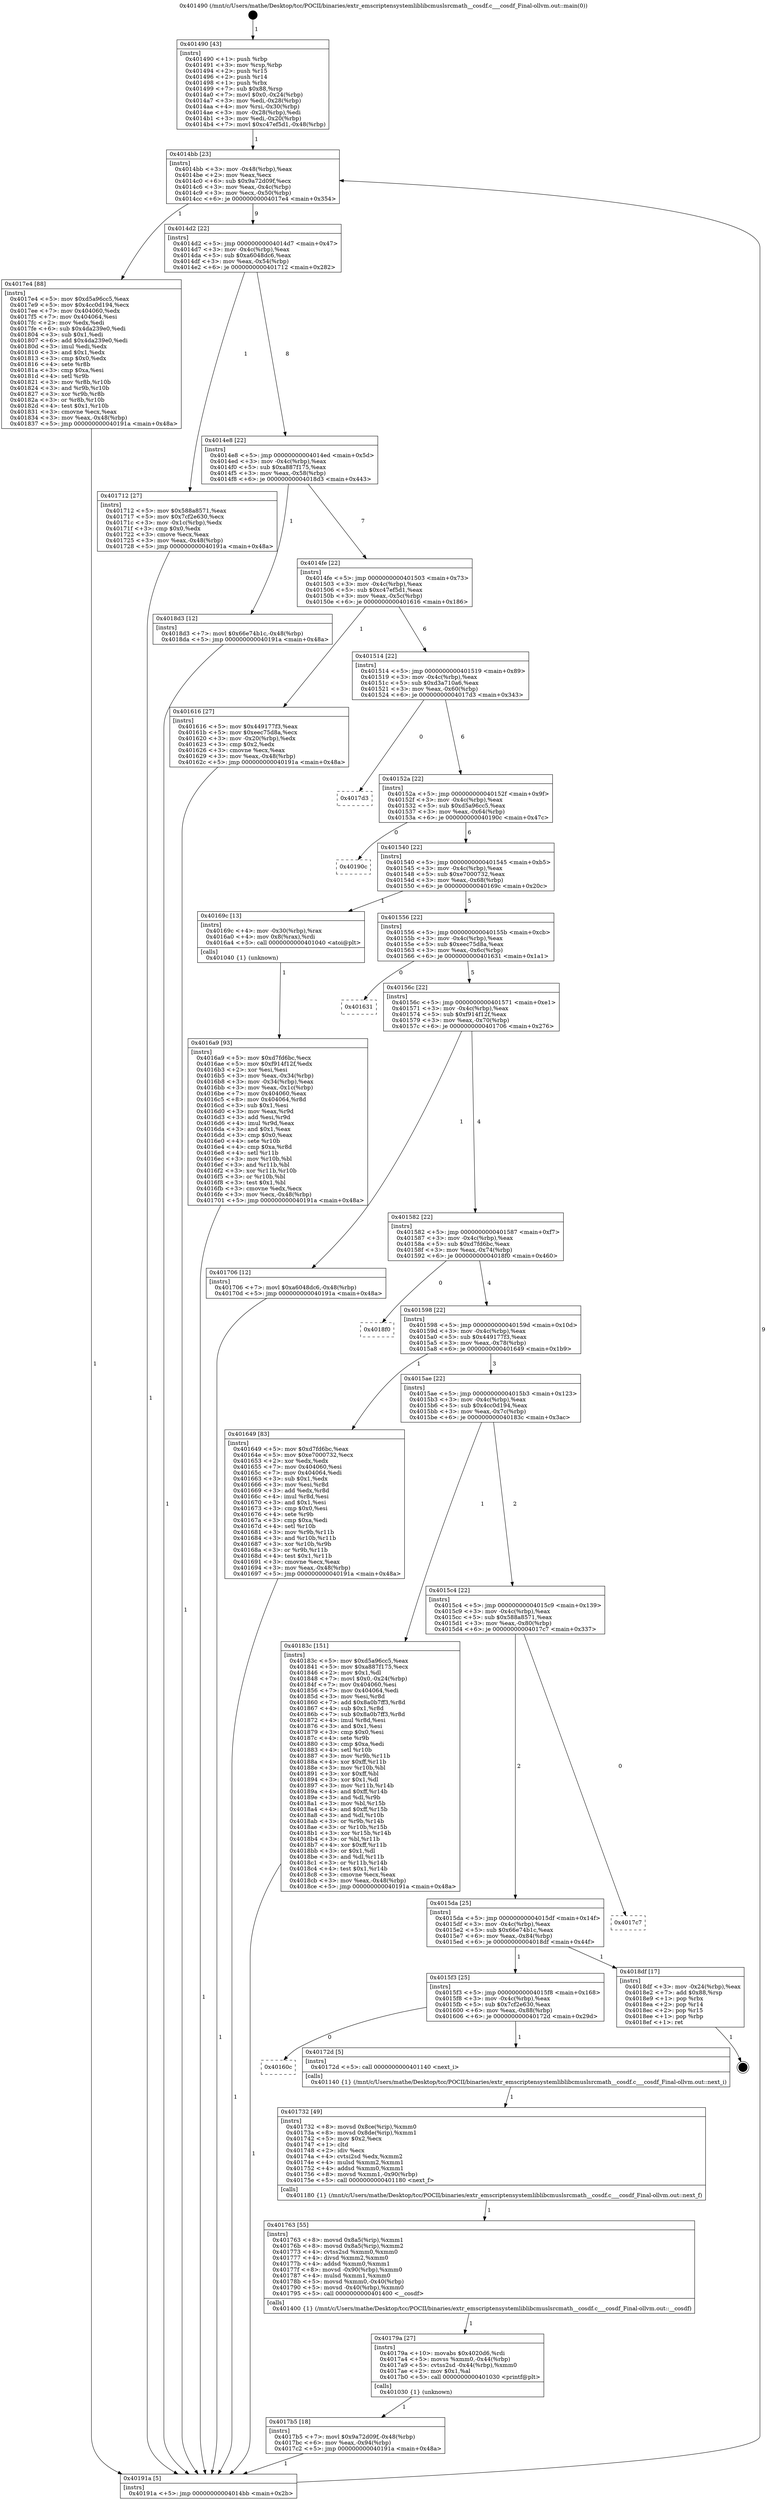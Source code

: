 digraph "0x401490" {
  label = "0x401490 (/mnt/c/Users/mathe/Desktop/tcc/POCII/binaries/extr_emscriptensystemliblibcmuslsrcmath__cosdf.c___cosdf_Final-ollvm.out::main(0))"
  labelloc = "t"
  node[shape=record]

  Entry [label="",width=0.3,height=0.3,shape=circle,fillcolor=black,style=filled]
  "0x4014bb" [label="{
     0x4014bb [23]\l
     | [instrs]\l
     &nbsp;&nbsp;0x4014bb \<+3\>: mov -0x48(%rbp),%eax\l
     &nbsp;&nbsp;0x4014be \<+2\>: mov %eax,%ecx\l
     &nbsp;&nbsp;0x4014c0 \<+6\>: sub $0x9a72d09f,%ecx\l
     &nbsp;&nbsp;0x4014c6 \<+3\>: mov %eax,-0x4c(%rbp)\l
     &nbsp;&nbsp;0x4014c9 \<+3\>: mov %ecx,-0x50(%rbp)\l
     &nbsp;&nbsp;0x4014cc \<+6\>: je 00000000004017e4 \<main+0x354\>\l
  }"]
  "0x4017e4" [label="{
     0x4017e4 [88]\l
     | [instrs]\l
     &nbsp;&nbsp;0x4017e4 \<+5\>: mov $0xd5a96cc5,%eax\l
     &nbsp;&nbsp;0x4017e9 \<+5\>: mov $0x4cc0d194,%ecx\l
     &nbsp;&nbsp;0x4017ee \<+7\>: mov 0x404060,%edx\l
     &nbsp;&nbsp;0x4017f5 \<+7\>: mov 0x404064,%esi\l
     &nbsp;&nbsp;0x4017fc \<+2\>: mov %edx,%edi\l
     &nbsp;&nbsp;0x4017fe \<+6\>: sub $0x4da239e0,%edi\l
     &nbsp;&nbsp;0x401804 \<+3\>: sub $0x1,%edi\l
     &nbsp;&nbsp;0x401807 \<+6\>: add $0x4da239e0,%edi\l
     &nbsp;&nbsp;0x40180d \<+3\>: imul %edi,%edx\l
     &nbsp;&nbsp;0x401810 \<+3\>: and $0x1,%edx\l
     &nbsp;&nbsp;0x401813 \<+3\>: cmp $0x0,%edx\l
     &nbsp;&nbsp;0x401816 \<+4\>: sete %r8b\l
     &nbsp;&nbsp;0x40181a \<+3\>: cmp $0xa,%esi\l
     &nbsp;&nbsp;0x40181d \<+4\>: setl %r9b\l
     &nbsp;&nbsp;0x401821 \<+3\>: mov %r8b,%r10b\l
     &nbsp;&nbsp;0x401824 \<+3\>: and %r9b,%r10b\l
     &nbsp;&nbsp;0x401827 \<+3\>: xor %r9b,%r8b\l
     &nbsp;&nbsp;0x40182a \<+3\>: or %r8b,%r10b\l
     &nbsp;&nbsp;0x40182d \<+4\>: test $0x1,%r10b\l
     &nbsp;&nbsp;0x401831 \<+3\>: cmovne %ecx,%eax\l
     &nbsp;&nbsp;0x401834 \<+3\>: mov %eax,-0x48(%rbp)\l
     &nbsp;&nbsp;0x401837 \<+5\>: jmp 000000000040191a \<main+0x48a\>\l
  }"]
  "0x4014d2" [label="{
     0x4014d2 [22]\l
     | [instrs]\l
     &nbsp;&nbsp;0x4014d2 \<+5\>: jmp 00000000004014d7 \<main+0x47\>\l
     &nbsp;&nbsp;0x4014d7 \<+3\>: mov -0x4c(%rbp),%eax\l
     &nbsp;&nbsp;0x4014da \<+5\>: sub $0xa6048dc6,%eax\l
     &nbsp;&nbsp;0x4014df \<+3\>: mov %eax,-0x54(%rbp)\l
     &nbsp;&nbsp;0x4014e2 \<+6\>: je 0000000000401712 \<main+0x282\>\l
  }"]
  Exit [label="",width=0.3,height=0.3,shape=circle,fillcolor=black,style=filled,peripheries=2]
  "0x401712" [label="{
     0x401712 [27]\l
     | [instrs]\l
     &nbsp;&nbsp;0x401712 \<+5\>: mov $0x588a8571,%eax\l
     &nbsp;&nbsp;0x401717 \<+5\>: mov $0x7cf2e630,%ecx\l
     &nbsp;&nbsp;0x40171c \<+3\>: mov -0x1c(%rbp),%edx\l
     &nbsp;&nbsp;0x40171f \<+3\>: cmp $0x0,%edx\l
     &nbsp;&nbsp;0x401722 \<+3\>: cmove %ecx,%eax\l
     &nbsp;&nbsp;0x401725 \<+3\>: mov %eax,-0x48(%rbp)\l
     &nbsp;&nbsp;0x401728 \<+5\>: jmp 000000000040191a \<main+0x48a\>\l
  }"]
  "0x4014e8" [label="{
     0x4014e8 [22]\l
     | [instrs]\l
     &nbsp;&nbsp;0x4014e8 \<+5\>: jmp 00000000004014ed \<main+0x5d\>\l
     &nbsp;&nbsp;0x4014ed \<+3\>: mov -0x4c(%rbp),%eax\l
     &nbsp;&nbsp;0x4014f0 \<+5\>: sub $0xa887f175,%eax\l
     &nbsp;&nbsp;0x4014f5 \<+3\>: mov %eax,-0x58(%rbp)\l
     &nbsp;&nbsp;0x4014f8 \<+6\>: je 00000000004018d3 \<main+0x443\>\l
  }"]
  "0x4017b5" [label="{
     0x4017b5 [18]\l
     | [instrs]\l
     &nbsp;&nbsp;0x4017b5 \<+7\>: movl $0x9a72d09f,-0x48(%rbp)\l
     &nbsp;&nbsp;0x4017bc \<+6\>: mov %eax,-0x94(%rbp)\l
     &nbsp;&nbsp;0x4017c2 \<+5\>: jmp 000000000040191a \<main+0x48a\>\l
  }"]
  "0x4018d3" [label="{
     0x4018d3 [12]\l
     | [instrs]\l
     &nbsp;&nbsp;0x4018d3 \<+7\>: movl $0x66e74b1c,-0x48(%rbp)\l
     &nbsp;&nbsp;0x4018da \<+5\>: jmp 000000000040191a \<main+0x48a\>\l
  }"]
  "0x4014fe" [label="{
     0x4014fe [22]\l
     | [instrs]\l
     &nbsp;&nbsp;0x4014fe \<+5\>: jmp 0000000000401503 \<main+0x73\>\l
     &nbsp;&nbsp;0x401503 \<+3\>: mov -0x4c(%rbp),%eax\l
     &nbsp;&nbsp;0x401506 \<+5\>: sub $0xc47ef5d1,%eax\l
     &nbsp;&nbsp;0x40150b \<+3\>: mov %eax,-0x5c(%rbp)\l
     &nbsp;&nbsp;0x40150e \<+6\>: je 0000000000401616 \<main+0x186\>\l
  }"]
  "0x40179a" [label="{
     0x40179a [27]\l
     | [instrs]\l
     &nbsp;&nbsp;0x40179a \<+10\>: movabs $0x4020d6,%rdi\l
     &nbsp;&nbsp;0x4017a4 \<+5\>: movss %xmm0,-0x44(%rbp)\l
     &nbsp;&nbsp;0x4017a9 \<+5\>: cvtss2sd -0x44(%rbp),%xmm0\l
     &nbsp;&nbsp;0x4017ae \<+2\>: mov $0x1,%al\l
     &nbsp;&nbsp;0x4017b0 \<+5\>: call 0000000000401030 \<printf@plt\>\l
     | [calls]\l
     &nbsp;&nbsp;0x401030 \{1\} (unknown)\l
  }"]
  "0x401616" [label="{
     0x401616 [27]\l
     | [instrs]\l
     &nbsp;&nbsp;0x401616 \<+5\>: mov $0x449177f3,%eax\l
     &nbsp;&nbsp;0x40161b \<+5\>: mov $0xeec75d8a,%ecx\l
     &nbsp;&nbsp;0x401620 \<+3\>: mov -0x20(%rbp),%edx\l
     &nbsp;&nbsp;0x401623 \<+3\>: cmp $0x2,%edx\l
     &nbsp;&nbsp;0x401626 \<+3\>: cmovne %ecx,%eax\l
     &nbsp;&nbsp;0x401629 \<+3\>: mov %eax,-0x48(%rbp)\l
     &nbsp;&nbsp;0x40162c \<+5\>: jmp 000000000040191a \<main+0x48a\>\l
  }"]
  "0x401514" [label="{
     0x401514 [22]\l
     | [instrs]\l
     &nbsp;&nbsp;0x401514 \<+5\>: jmp 0000000000401519 \<main+0x89\>\l
     &nbsp;&nbsp;0x401519 \<+3\>: mov -0x4c(%rbp),%eax\l
     &nbsp;&nbsp;0x40151c \<+5\>: sub $0xd3a710a6,%eax\l
     &nbsp;&nbsp;0x401521 \<+3\>: mov %eax,-0x60(%rbp)\l
     &nbsp;&nbsp;0x401524 \<+6\>: je 00000000004017d3 \<main+0x343\>\l
  }"]
  "0x40191a" [label="{
     0x40191a [5]\l
     | [instrs]\l
     &nbsp;&nbsp;0x40191a \<+5\>: jmp 00000000004014bb \<main+0x2b\>\l
  }"]
  "0x401490" [label="{
     0x401490 [43]\l
     | [instrs]\l
     &nbsp;&nbsp;0x401490 \<+1\>: push %rbp\l
     &nbsp;&nbsp;0x401491 \<+3\>: mov %rsp,%rbp\l
     &nbsp;&nbsp;0x401494 \<+2\>: push %r15\l
     &nbsp;&nbsp;0x401496 \<+2\>: push %r14\l
     &nbsp;&nbsp;0x401498 \<+1\>: push %rbx\l
     &nbsp;&nbsp;0x401499 \<+7\>: sub $0x88,%rsp\l
     &nbsp;&nbsp;0x4014a0 \<+7\>: movl $0x0,-0x24(%rbp)\l
     &nbsp;&nbsp;0x4014a7 \<+3\>: mov %edi,-0x28(%rbp)\l
     &nbsp;&nbsp;0x4014aa \<+4\>: mov %rsi,-0x30(%rbp)\l
     &nbsp;&nbsp;0x4014ae \<+3\>: mov -0x28(%rbp),%edi\l
     &nbsp;&nbsp;0x4014b1 \<+3\>: mov %edi,-0x20(%rbp)\l
     &nbsp;&nbsp;0x4014b4 \<+7\>: movl $0xc47ef5d1,-0x48(%rbp)\l
  }"]
  "0x401763" [label="{
     0x401763 [55]\l
     | [instrs]\l
     &nbsp;&nbsp;0x401763 \<+8\>: movsd 0x8a5(%rip),%xmm1\l
     &nbsp;&nbsp;0x40176b \<+8\>: movsd 0x8a5(%rip),%xmm2\l
     &nbsp;&nbsp;0x401773 \<+4\>: cvtss2sd %xmm0,%xmm0\l
     &nbsp;&nbsp;0x401777 \<+4\>: divsd %xmm2,%xmm0\l
     &nbsp;&nbsp;0x40177b \<+4\>: addsd %xmm0,%xmm1\l
     &nbsp;&nbsp;0x40177f \<+8\>: movsd -0x90(%rbp),%xmm0\l
     &nbsp;&nbsp;0x401787 \<+4\>: mulsd %xmm1,%xmm0\l
     &nbsp;&nbsp;0x40178b \<+5\>: movsd %xmm0,-0x40(%rbp)\l
     &nbsp;&nbsp;0x401790 \<+5\>: movsd -0x40(%rbp),%xmm0\l
     &nbsp;&nbsp;0x401795 \<+5\>: call 0000000000401400 \<__cosdf\>\l
     | [calls]\l
     &nbsp;&nbsp;0x401400 \{1\} (/mnt/c/Users/mathe/Desktop/tcc/POCII/binaries/extr_emscriptensystemliblibcmuslsrcmath__cosdf.c___cosdf_Final-ollvm.out::__cosdf)\l
  }"]
  "0x4017d3" [label="{
     0x4017d3\l
  }", style=dashed]
  "0x40152a" [label="{
     0x40152a [22]\l
     | [instrs]\l
     &nbsp;&nbsp;0x40152a \<+5\>: jmp 000000000040152f \<main+0x9f\>\l
     &nbsp;&nbsp;0x40152f \<+3\>: mov -0x4c(%rbp),%eax\l
     &nbsp;&nbsp;0x401532 \<+5\>: sub $0xd5a96cc5,%eax\l
     &nbsp;&nbsp;0x401537 \<+3\>: mov %eax,-0x64(%rbp)\l
     &nbsp;&nbsp;0x40153a \<+6\>: je 000000000040190c \<main+0x47c\>\l
  }"]
  "0x401732" [label="{
     0x401732 [49]\l
     | [instrs]\l
     &nbsp;&nbsp;0x401732 \<+8\>: movsd 0x8ce(%rip),%xmm0\l
     &nbsp;&nbsp;0x40173a \<+8\>: movsd 0x8de(%rip),%xmm1\l
     &nbsp;&nbsp;0x401742 \<+5\>: mov $0x2,%ecx\l
     &nbsp;&nbsp;0x401747 \<+1\>: cltd\l
     &nbsp;&nbsp;0x401748 \<+2\>: idiv %ecx\l
     &nbsp;&nbsp;0x40174a \<+4\>: cvtsi2sd %edx,%xmm2\l
     &nbsp;&nbsp;0x40174e \<+4\>: mulsd %xmm2,%xmm1\l
     &nbsp;&nbsp;0x401752 \<+4\>: addsd %xmm0,%xmm1\l
     &nbsp;&nbsp;0x401756 \<+8\>: movsd %xmm1,-0x90(%rbp)\l
     &nbsp;&nbsp;0x40175e \<+5\>: call 0000000000401180 \<next_f\>\l
     | [calls]\l
     &nbsp;&nbsp;0x401180 \{1\} (/mnt/c/Users/mathe/Desktop/tcc/POCII/binaries/extr_emscriptensystemliblibcmuslsrcmath__cosdf.c___cosdf_Final-ollvm.out::next_f)\l
  }"]
  "0x40190c" [label="{
     0x40190c\l
  }", style=dashed]
  "0x401540" [label="{
     0x401540 [22]\l
     | [instrs]\l
     &nbsp;&nbsp;0x401540 \<+5\>: jmp 0000000000401545 \<main+0xb5\>\l
     &nbsp;&nbsp;0x401545 \<+3\>: mov -0x4c(%rbp),%eax\l
     &nbsp;&nbsp;0x401548 \<+5\>: sub $0xe7000732,%eax\l
     &nbsp;&nbsp;0x40154d \<+3\>: mov %eax,-0x68(%rbp)\l
     &nbsp;&nbsp;0x401550 \<+6\>: je 000000000040169c \<main+0x20c\>\l
  }"]
  "0x40160c" [label="{
     0x40160c\l
  }", style=dashed]
  "0x40169c" [label="{
     0x40169c [13]\l
     | [instrs]\l
     &nbsp;&nbsp;0x40169c \<+4\>: mov -0x30(%rbp),%rax\l
     &nbsp;&nbsp;0x4016a0 \<+4\>: mov 0x8(%rax),%rdi\l
     &nbsp;&nbsp;0x4016a4 \<+5\>: call 0000000000401040 \<atoi@plt\>\l
     | [calls]\l
     &nbsp;&nbsp;0x401040 \{1\} (unknown)\l
  }"]
  "0x401556" [label="{
     0x401556 [22]\l
     | [instrs]\l
     &nbsp;&nbsp;0x401556 \<+5\>: jmp 000000000040155b \<main+0xcb\>\l
     &nbsp;&nbsp;0x40155b \<+3\>: mov -0x4c(%rbp),%eax\l
     &nbsp;&nbsp;0x40155e \<+5\>: sub $0xeec75d8a,%eax\l
     &nbsp;&nbsp;0x401563 \<+3\>: mov %eax,-0x6c(%rbp)\l
     &nbsp;&nbsp;0x401566 \<+6\>: je 0000000000401631 \<main+0x1a1\>\l
  }"]
  "0x40172d" [label="{
     0x40172d [5]\l
     | [instrs]\l
     &nbsp;&nbsp;0x40172d \<+5\>: call 0000000000401140 \<next_i\>\l
     | [calls]\l
     &nbsp;&nbsp;0x401140 \{1\} (/mnt/c/Users/mathe/Desktop/tcc/POCII/binaries/extr_emscriptensystemliblibcmuslsrcmath__cosdf.c___cosdf_Final-ollvm.out::next_i)\l
  }"]
  "0x401631" [label="{
     0x401631\l
  }", style=dashed]
  "0x40156c" [label="{
     0x40156c [22]\l
     | [instrs]\l
     &nbsp;&nbsp;0x40156c \<+5\>: jmp 0000000000401571 \<main+0xe1\>\l
     &nbsp;&nbsp;0x401571 \<+3\>: mov -0x4c(%rbp),%eax\l
     &nbsp;&nbsp;0x401574 \<+5\>: sub $0xf914f12f,%eax\l
     &nbsp;&nbsp;0x401579 \<+3\>: mov %eax,-0x70(%rbp)\l
     &nbsp;&nbsp;0x40157c \<+6\>: je 0000000000401706 \<main+0x276\>\l
  }"]
  "0x4015f3" [label="{
     0x4015f3 [25]\l
     | [instrs]\l
     &nbsp;&nbsp;0x4015f3 \<+5\>: jmp 00000000004015f8 \<main+0x168\>\l
     &nbsp;&nbsp;0x4015f8 \<+3\>: mov -0x4c(%rbp),%eax\l
     &nbsp;&nbsp;0x4015fb \<+5\>: sub $0x7cf2e630,%eax\l
     &nbsp;&nbsp;0x401600 \<+6\>: mov %eax,-0x88(%rbp)\l
     &nbsp;&nbsp;0x401606 \<+6\>: je 000000000040172d \<main+0x29d\>\l
  }"]
  "0x401706" [label="{
     0x401706 [12]\l
     | [instrs]\l
     &nbsp;&nbsp;0x401706 \<+7\>: movl $0xa6048dc6,-0x48(%rbp)\l
     &nbsp;&nbsp;0x40170d \<+5\>: jmp 000000000040191a \<main+0x48a\>\l
  }"]
  "0x401582" [label="{
     0x401582 [22]\l
     | [instrs]\l
     &nbsp;&nbsp;0x401582 \<+5\>: jmp 0000000000401587 \<main+0xf7\>\l
     &nbsp;&nbsp;0x401587 \<+3\>: mov -0x4c(%rbp),%eax\l
     &nbsp;&nbsp;0x40158a \<+5\>: sub $0xd7fd6bc,%eax\l
     &nbsp;&nbsp;0x40158f \<+3\>: mov %eax,-0x74(%rbp)\l
     &nbsp;&nbsp;0x401592 \<+6\>: je 00000000004018f0 \<main+0x460\>\l
  }"]
  "0x4018df" [label="{
     0x4018df [17]\l
     | [instrs]\l
     &nbsp;&nbsp;0x4018df \<+3\>: mov -0x24(%rbp),%eax\l
     &nbsp;&nbsp;0x4018e2 \<+7\>: add $0x88,%rsp\l
     &nbsp;&nbsp;0x4018e9 \<+1\>: pop %rbx\l
     &nbsp;&nbsp;0x4018ea \<+2\>: pop %r14\l
     &nbsp;&nbsp;0x4018ec \<+2\>: pop %r15\l
     &nbsp;&nbsp;0x4018ee \<+1\>: pop %rbp\l
     &nbsp;&nbsp;0x4018ef \<+1\>: ret\l
  }"]
  "0x4018f0" [label="{
     0x4018f0\l
  }", style=dashed]
  "0x401598" [label="{
     0x401598 [22]\l
     | [instrs]\l
     &nbsp;&nbsp;0x401598 \<+5\>: jmp 000000000040159d \<main+0x10d\>\l
     &nbsp;&nbsp;0x40159d \<+3\>: mov -0x4c(%rbp),%eax\l
     &nbsp;&nbsp;0x4015a0 \<+5\>: sub $0x449177f3,%eax\l
     &nbsp;&nbsp;0x4015a5 \<+3\>: mov %eax,-0x78(%rbp)\l
     &nbsp;&nbsp;0x4015a8 \<+6\>: je 0000000000401649 \<main+0x1b9\>\l
  }"]
  "0x4015da" [label="{
     0x4015da [25]\l
     | [instrs]\l
     &nbsp;&nbsp;0x4015da \<+5\>: jmp 00000000004015df \<main+0x14f\>\l
     &nbsp;&nbsp;0x4015df \<+3\>: mov -0x4c(%rbp),%eax\l
     &nbsp;&nbsp;0x4015e2 \<+5\>: sub $0x66e74b1c,%eax\l
     &nbsp;&nbsp;0x4015e7 \<+6\>: mov %eax,-0x84(%rbp)\l
     &nbsp;&nbsp;0x4015ed \<+6\>: je 00000000004018df \<main+0x44f\>\l
  }"]
  "0x401649" [label="{
     0x401649 [83]\l
     | [instrs]\l
     &nbsp;&nbsp;0x401649 \<+5\>: mov $0xd7fd6bc,%eax\l
     &nbsp;&nbsp;0x40164e \<+5\>: mov $0xe7000732,%ecx\l
     &nbsp;&nbsp;0x401653 \<+2\>: xor %edx,%edx\l
     &nbsp;&nbsp;0x401655 \<+7\>: mov 0x404060,%esi\l
     &nbsp;&nbsp;0x40165c \<+7\>: mov 0x404064,%edi\l
     &nbsp;&nbsp;0x401663 \<+3\>: sub $0x1,%edx\l
     &nbsp;&nbsp;0x401666 \<+3\>: mov %esi,%r8d\l
     &nbsp;&nbsp;0x401669 \<+3\>: add %edx,%r8d\l
     &nbsp;&nbsp;0x40166c \<+4\>: imul %r8d,%esi\l
     &nbsp;&nbsp;0x401670 \<+3\>: and $0x1,%esi\l
     &nbsp;&nbsp;0x401673 \<+3\>: cmp $0x0,%esi\l
     &nbsp;&nbsp;0x401676 \<+4\>: sete %r9b\l
     &nbsp;&nbsp;0x40167a \<+3\>: cmp $0xa,%edi\l
     &nbsp;&nbsp;0x40167d \<+4\>: setl %r10b\l
     &nbsp;&nbsp;0x401681 \<+3\>: mov %r9b,%r11b\l
     &nbsp;&nbsp;0x401684 \<+3\>: and %r10b,%r11b\l
     &nbsp;&nbsp;0x401687 \<+3\>: xor %r10b,%r9b\l
     &nbsp;&nbsp;0x40168a \<+3\>: or %r9b,%r11b\l
     &nbsp;&nbsp;0x40168d \<+4\>: test $0x1,%r11b\l
     &nbsp;&nbsp;0x401691 \<+3\>: cmovne %ecx,%eax\l
     &nbsp;&nbsp;0x401694 \<+3\>: mov %eax,-0x48(%rbp)\l
     &nbsp;&nbsp;0x401697 \<+5\>: jmp 000000000040191a \<main+0x48a\>\l
  }"]
  "0x4015ae" [label="{
     0x4015ae [22]\l
     | [instrs]\l
     &nbsp;&nbsp;0x4015ae \<+5\>: jmp 00000000004015b3 \<main+0x123\>\l
     &nbsp;&nbsp;0x4015b3 \<+3\>: mov -0x4c(%rbp),%eax\l
     &nbsp;&nbsp;0x4015b6 \<+5\>: sub $0x4cc0d194,%eax\l
     &nbsp;&nbsp;0x4015bb \<+3\>: mov %eax,-0x7c(%rbp)\l
     &nbsp;&nbsp;0x4015be \<+6\>: je 000000000040183c \<main+0x3ac\>\l
  }"]
  "0x4016a9" [label="{
     0x4016a9 [93]\l
     | [instrs]\l
     &nbsp;&nbsp;0x4016a9 \<+5\>: mov $0xd7fd6bc,%ecx\l
     &nbsp;&nbsp;0x4016ae \<+5\>: mov $0xf914f12f,%edx\l
     &nbsp;&nbsp;0x4016b3 \<+2\>: xor %esi,%esi\l
     &nbsp;&nbsp;0x4016b5 \<+3\>: mov %eax,-0x34(%rbp)\l
     &nbsp;&nbsp;0x4016b8 \<+3\>: mov -0x34(%rbp),%eax\l
     &nbsp;&nbsp;0x4016bb \<+3\>: mov %eax,-0x1c(%rbp)\l
     &nbsp;&nbsp;0x4016be \<+7\>: mov 0x404060,%eax\l
     &nbsp;&nbsp;0x4016c5 \<+8\>: mov 0x404064,%r8d\l
     &nbsp;&nbsp;0x4016cd \<+3\>: sub $0x1,%esi\l
     &nbsp;&nbsp;0x4016d0 \<+3\>: mov %eax,%r9d\l
     &nbsp;&nbsp;0x4016d3 \<+3\>: add %esi,%r9d\l
     &nbsp;&nbsp;0x4016d6 \<+4\>: imul %r9d,%eax\l
     &nbsp;&nbsp;0x4016da \<+3\>: and $0x1,%eax\l
     &nbsp;&nbsp;0x4016dd \<+3\>: cmp $0x0,%eax\l
     &nbsp;&nbsp;0x4016e0 \<+4\>: sete %r10b\l
     &nbsp;&nbsp;0x4016e4 \<+4\>: cmp $0xa,%r8d\l
     &nbsp;&nbsp;0x4016e8 \<+4\>: setl %r11b\l
     &nbsp;&nbsp;0x4016ec \<+3\>: mov %r10b,%bl\l
     &nbsp;&nbsp;0x4016ef \<+3\>: and %r11b,%bl\l
     &nbsp;&nbsp;0x4016f2 \<+3\>: xor %r11b,%r10b\l
     &nbsp;&nbsp;0x4016f5 \<+3\>: or %r10b,%bl\l
     &nbsp;&nbsp;0x4016f8 \<+3\>: test $0x1,%bl\l
     &nbsp;&nbsp;0x4016fb \<+3\>: cmovne %edx,%ecx\l
     &nbsp;&nbsp;0x4016fe \<+3\>: mov %ecx,-0x48(%rbp)\l
     &nbsp;&nbsp;0x401701 \<+5\>: jmp 000000000040191a \<main+0x48a\>\l
  }"]
  "0x4017c7" [label="{
     0x4017c7\l
  }", style=dashed]
  "0x40183c" [label="{
     0x40183c [151]\l
     | [instrs]\l
     &nbsp;&nbsp;0x40183c \<+5\>: mov $0xd5a96cc5,%eax\l
     &nbsp;&nbsp;0x401841 \<+5\>: mov $0xa887f175,%ecx\l
     &nbsp;&nbsp;0x401846 \<+2\>: mov $0x1,%dl\l
     &nbsp;&nbsp;0x401848 \<+7\>: movl $0x0,-0x24(%rbp)\l
     &nbsp;&nbsp;0x40184f \<+7\>: mov 0x404060,%esi\l
     &nbsp;&nbsp;0x401856 \<+7\>: mov 0x404064,%edi\l
     &nbsp;&nbsp;0x40185d \<+3\>: mov %esi,%r8d\l
     &nbsp;&nbsp;0x401860 \<+7\>: add $0x8a0b7ff3,%r8d\l
     &nbsp;&nbsp;0x401867 \<+4\>: sub $0x1,%r8d\l
     &nbsp;&nbsp;0x40186b \<+7\>: sub $0x8a0b7ff3,%r8d\l
     &nbsp;&nbsp;0x401872 \<+4\>: imul %r8d,%esi\l
     &nbsp;&nbsp;0x401876 \<+3\>: and $0x1,%esi\l
     &nbsp;&nbsp;0x401879 \<+3\>: cmp $0x0,%esi\l
     &nbsp;&nbsp;0x40187c \<+4\>: sete %r9b\l
     &nbsp;&nbsp;0x401880 \<+3\>: cmp $0xa,%edi\l
     &nbsp;&nbsp;0x401883 \<+4\>: setl %r10b\l
     &nbsp;&nbsp;0x401887 \<+3\>: mov %r9b,%r11b\l
     &nbsp;&nbsp;0x40188a \<+4\>: xor $0xff,%r11b\l
     &nbsp;&nbsp;0x40188e \<+3\>: mov %r10b,%bl\l
     &nbsp;&nbsp;0x401891 \<+3\>: xor $0xff,%bl\l
     &nbsp;&nbsp;0x401894 \<+3\>: xor $0x1,%dl\l
     &nbsp;&nbsp;0x401897 \<+3\>: mov %r11b,%r14b\l
     &nbsp;&nbsp;0x40189a \<+4\>: and $0xff,%r14b\l
     &nbsp;&nbsp;0x40189e \<+3\>: and %dl,%r9b\l
     &nbsp;&nbsp;0x4018a1 \<+3\>: mov %bl,%r15b\l
     &nbsp;&nbsp;0x4018a4 \<+4\>: and $0xff,%r15b\l
     &nbsp;&nbsp;0x4018a8 \<+3\>: and %dl,%r10b\l
     &nbsp;&nbsp;0x4018ab \<+3\>: or %r9b,%r14b\l
     &nbsp;&nbsp;0x4018ae \<+3\>: or %r10b,%r15b\l
     &nbsp;&nbsp;0x4018b1 \<+3\>: xor %r15b,%r14b\l
     &nbsp;&nbsp;0x4018b4 \<+3\>: or %bl,%r11b\l
     &nbsp;&nbsp;0x4018b7 \<+4\>: xor $0xff,%r11b\l
     &nbsp;&nbsp;0x4018bb \<+3\>: or $0x1,%dl\l
     &nbsp;&nbsp;0x4018be \<+3\>: and %dl,%r11b\l
     &nbsp;&nbsp;0x4018c1 \<+3\>: or %r11b,%r14b\l
     &nbsp;&nbsp;0x4018c4 \<+4\>: test $0x1,%r14b\l
     &nbsp;&nbsp;0x4018c8 \<+3\>: cmovne %ecx,%eax\l
     &nbsp;&nbsp;0x4018cb \<+3\>: mov %eax,-0x48(%rbp)\l
     &nbsp;&nbsp;0x4018ce \<+5\>: jmp 000000000040191a \<main+0x48a\>\l
  }"]
  "0x4015c4" [label="{
     0x4015c4 [22]\l
     | [instrs]\l
     &nbsp;&nbsp;0x4015c4 \<+5\>: jmp 00000000004015c9 \<main+0x139\>\l
     &nbsp;&nbsp;0x4015c9 \<+3\>: mov -0x4c(%rbp),%eax\l
     &nbsp;&nbsp;0x4015cc \<+5\>: sub $0x588a8571,%eax\l
     &nbsp;&nbsp;0x4015d1 \<+3\>: mov %eax,-0x80(%rbp)\l
     &nbsp;&nbsp;0x4015d4 \<+6\>: je 00000000004017c7 \<main+0x337\>\l
  }"]
  Entry -> "0x401490" [label=" 1"]
  "0x4014bb" -> "0x4017e4" [label=" 1"]
  "0x4014bb" -> "0x4014d2" [label=" 9"]
  "0x4018df" -> Exit [label=" 1"]
  "0x4014d2" -> "0x401712" [label=" 1"]
  "0x4014d2" -> "0x4014e8" [label=" 8"]
  "0x4018d3" -> "0x40191a" [label=" 1"]
  "0x4014e8" -> "0x4018d3" [label=" 1"]
  "0x4014e8" -> "0x4014fe" [label=" 7"]
  "0x40183c" -> "0x40191a" [label=" 1"]
  "0x4014fe" -> "0x401616" [label=" 1"]
  "0x4014fe" -> "0x401514" [label=" 6"]
  "0x401616" -> "0x40191a" [label=" 1"]
  "0x401490" -> "0x4014bb" [label=" 1"]
  "0x40191a" -> "0x4014bb" [label=" 9"]
  "0x4017e4" -> "0x40191a" [label=" 1"]
  "0x401514" -> "0x4017d3" [label=" 0"]
  "0x401514" -> "0x40152a" [label=" 6"]
  "0x4017b5" -> "0x40191a" [label=" 1"]
  "0x40152a" -> "0x40190c" [label=" 0"]
  "0x40152a" -> "0x401540" [label=" 6"]
  "0x40179a" -> "0x4017b5" [label=" 1"]
  "0x401540" -> "0x40169c" [label=" 1"]
  "0x401540" -> "0x401556" [label=" 5"]
  "0x401763" -> "0x40179a" [label=" 1"]
  "0x401556" -> "0x401631" [label=" 0"]
  "0x401556" -> "0x40156c" [label=" 5"]
  "0x401732" -> "0x401763" [label=" 1"]
  "0x40156c" -> "0x401706" [label=" 1"]
  "0x40156c" -> "0x401582" [label=" 4"]
  "0x4015f3" -> "0x40160c" [label=" 0"]
  "0x401582" -> "0x4018f0" [label=" 0"]
  "0x401582" -> "0x401598" [label=" 4"]
  "0x4015f3" -> "0x40172d" [label=" 1"]
  "0x401598" -> "0x401649" [label=" 1"]
  "0x401598" -> "0x4015ae" [label=" 3"]
  "0x401649" -> "0x40191a" [label=" 1"]
  "0x40169c" -> "0x4016a9" [label=" 1"]
  "0x4016a9" -> "0x40191a" [label=" 1"]
  "0x401706" -> "0x40191a" [label=" 1"]
  "0x401712" -> "0x40191a" [label=" 1"]
  "0x4015da" -> "0x4015f3" [label=" 1"]
  "0x4015ae" -> "0x40183c" [label=" 1"]
  "0x4015ae" -> "0x4015c4" [label=" 2"]
  "0x4015da" -> "0x4018df" [label=" 1"]
  "0x4015c4" -> "0x4017c7" [label=" 0"]
  "0x4015c4" -> "0x4015da" [label=" 2"]
  "0x40172d" -> "0x401732" [label=" 1"]
}
